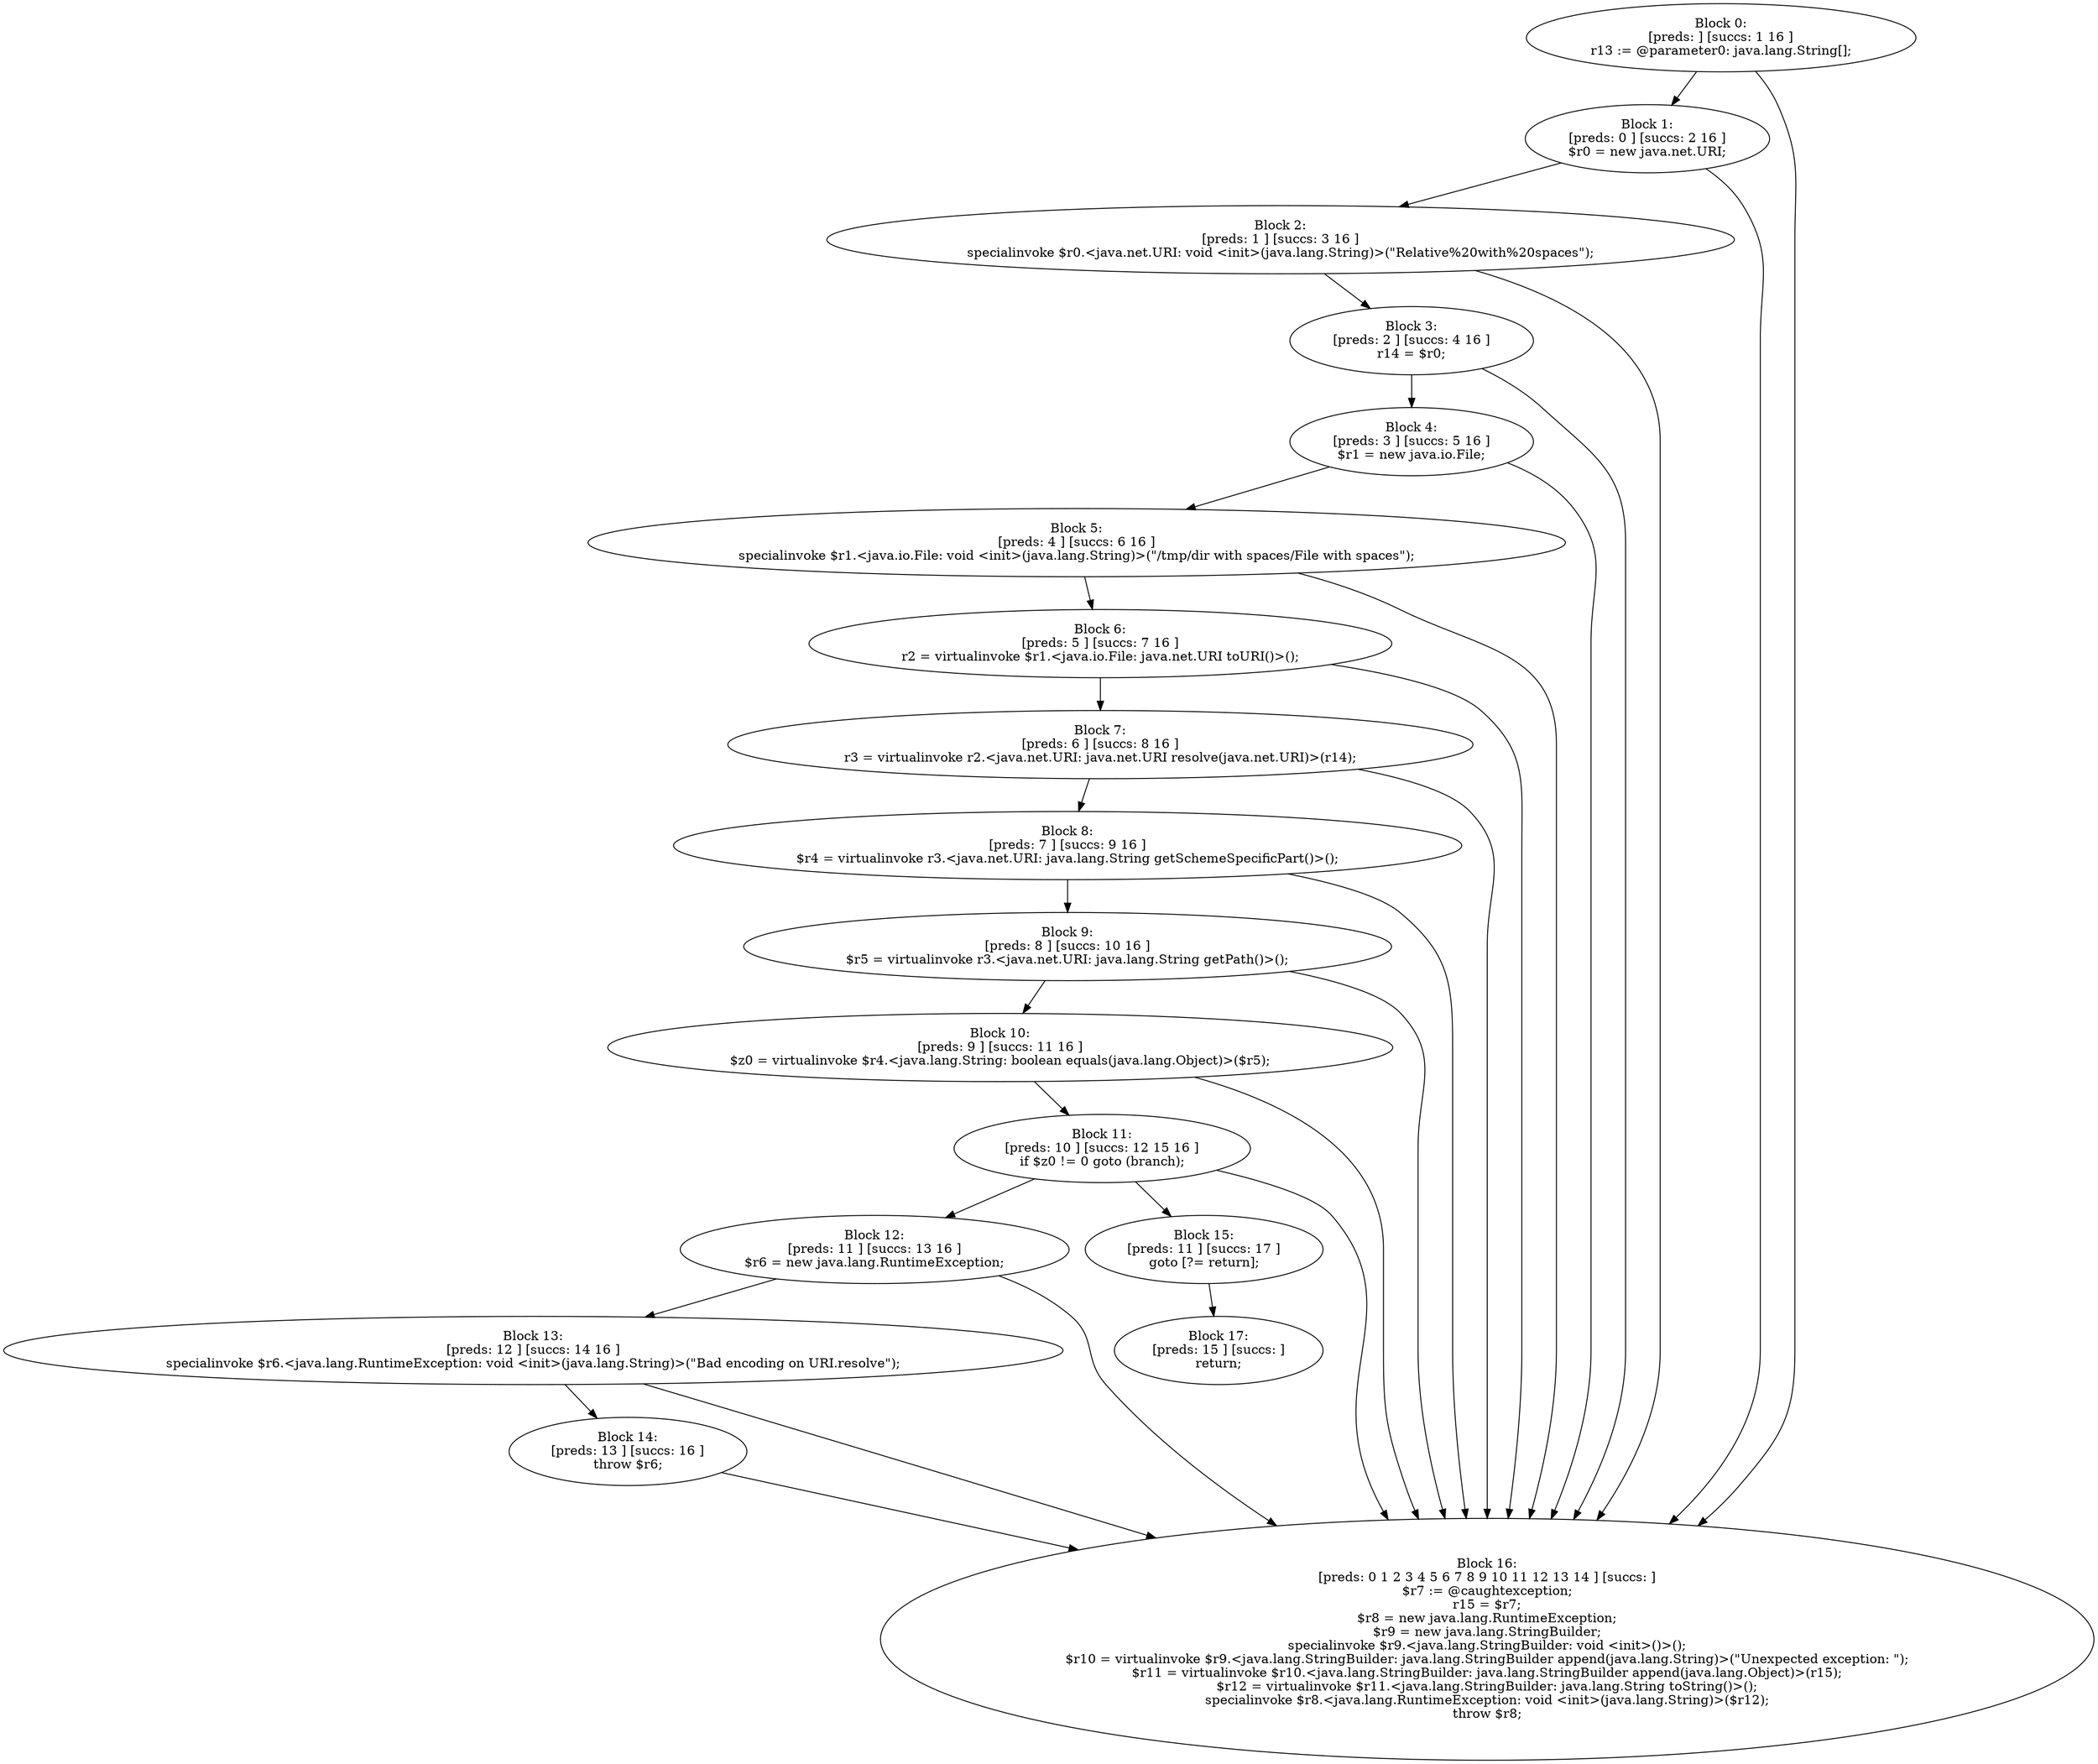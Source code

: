 digraph "unitGraph" {
    "Block 0:
[preds: ] [succs: 1 16 ]
r13 := @parameter0: java.lang.String[];
"
    "Block 1:
[preds: 0 ] [succs: 2 16 ]
$r0 = new java.net.URI;
"
    "Block 2:
[preds: 1 ] [succs: 3 16 ]
specialinvoke $r0.<java.net.URI: void <init>(java.lang.String)>(\"Relative%20with%20spaces\");
"
    "Block 3:
[preds: 2 ] [succs: 4 16 ]
r14 = $r0;
"
    "Block 4:
[preds: 3 ] [succs: 5 16 ]
$r1 = new java.io.File;
"
    "Block 5:
[preds: 4 ] [succs: 6 16 ]
specialinvoke $r1.<java.io.File: void <init>(java.lang.String)>(\"/tmp/dir with spaces/File with spaces\");
"
    "Block 6:
[preds: 5 ] [succs: 7 16 ]
r2 = virtualinvoke $r1.<java.io.File: java.net.URI toURI()>();
"
    "Block 7:
[preds: 6 ] [succs: 8 16 ]
r3 = virtualinvoke r2.<java.net.URI: java.net.URI resolve(java.net.URI)>(r14);
"
    "Block 8:
[preds: 7 ] [succs: 9 16 ]
$r4 = virtualinvoke r3.<java.net.URI: java.lang.String getSchemeSpecificPart()>();
"
    "Block 9:
[preds: 8 ] [succs: 10 16 ]
$r5 = virtualinvoke r3.<java.net.URI: java.lang.String getPath()>();
"
    "Block 10:
[preds: 9 ] [succs: 11 16 ]
$z0 = virtualinvoke $r4.<java.lang.String: boolean equals(java.lang.Object)>($r5);
"
    "Block 11:
[preds: 10 ] [succs: 12 15 16 ]
if $z0 != 0 goto (branch);
"
    "Block 12:
[preds: 11 ] [succs: 13 16 ]
$r6 = new java.lang.RuntimeException;
"
    "Block 13:
[preds: 12 ] [succs: 14 16 ]
specialinvoke $r6.<java.lang.RuntimeException: void <init>(java.lang.String)>(\"Bad encoding on URI.resolve\");
"
    "Block 14:
[preds: 13 ] [succs: 16 ]
throw $r6;
"
    "Block 15:
[preds: 11 ] [succs: 17 ]
goto [?= return];
"
    "Block 16:
[preds: 0 1 2 3 4 5 6 7 8 9 10 11 12 13 14 ] [succs: ]
$r7 := @caughtexception;
r15 = $r7;
$r8 = new java.lang.RuntimeException;
$r9 = new java.lang.StringBuilder;
specialinvoke $r9.<java.lang.StringBuilder: void <init>()>();
$r10 = virtualinvoke $r9.<java.lang.StringBuilder: java.lang.StringBuilder append(java.lang.String)>(\"Unexpected exception: \");
$r11 = virtualinvoke $r10.<java.lang.StringBuilder: java.lang.StringBuilder append(java.lang.Object)>(r15);
$r12 = virtualinvoke $r11.<java.lang.StringBuilder: java.lang.String toString()>();
specialinvoke $r8.<java.lang.RuntimeException: void <init>(java.lang.String)>($r12);
throw $r8;
"
    "Block 17:
[preds: 15 ] [succs: ]
return;
"
    "Block 0:
[preds: ] [succs: 1 16 ]
r13 := @parameter0: java.lang.String[];
"->"Block 1:
[preds: 0 ] [succs: 2 16 ]
$r0 = new java.net.URI;
";
    "Block 0:
[preds: ] [succs: 1 16 ]
r13 := @parameter0: java.lang.String[];
"->"Block 16:
[preds: 0 1 2 3 4 5 6 7 8 9 10 11 12 13 14 ] [succs: ]
$r7 := @caughtexception;
r15 = $r7;
$r8 = new java.lang.RuntimeException;
$r9 = new java.lang.StringBuilder;
specialinvoke $r9.<java.lang.StringBuilder: void <init>()>();
$r10 = virtualinvoke $r9.<java.lang.StringBuilder: java.lang.StringBuilder append(java.lang.String)>(\"Unexpected exception: \");
$r11 = virtualinvoke $r10.<java.lang.StringBuilder: java.lang.StringBuilder append(java.lang.Object)>(r15);
$r12 = virtualinvoke $r11.<java.lang.StringBuilder: java.lang.String toString()>();
specialinvoke $r8.<java.lang.RuntimeException: void <init>(java.lang.String)>($r12);
throw $r8;
";
    "Block 1:
[preds: 0 ] [succs: 2 16 ]
$r0 = new java.net.URI;
"->"Block 2:
[preds: 1 ] [succs: 3 16 ]
specialinvoke $r0.<java.net.URI: void <init>(java.lang.String)>(\"Relative%20with%20spaces\");
";
    "Block 1:
[preds: 0 ] [succs: 2 16 ]
$r0 = new java.net.URI;
"->"Block 16:
[preds: 0 1 2 3 4 5 6 7 8 9 10 11 12 13 14 ] [succs: ]
$r7 := @caughtexception;
r15 = $r7;
$r8 = new java.lang.RuntimeException;
$r9 = new java.lang.StringBuilder;
specialinvoke $r9.<java.lang.StringBuilder: void <init>()>();
$r10 = virtualinvoke $r9.<java.lang.StringBuilder: java.lang.StringBuilder append(java.lang.String)>(\"Unexpected exception: \");
$r11 = virtualinvoke $r10.<java.lang.StringBuilder: java.lang.StringBuilder append(java.lang.Object)>(r15);
$r12 = virtualinvoke $r11.<java.lang.StringBuilder: java.lang.String toString()>();
specialinvoke $r8.<java.lang.RuntimeException: void <init>(java.lang.String)>($r12);
throw $r8;
";
    "Block 2:
[preds: 1 ] [succs: 3 16 ]
specialinvoke $r0.<java.net.URI: void <init>(java.lang.String)>(\"Relative%20with%20spaces\");
"->"Block 3:
[preds: 2 ] [succs: 4 16 ]
r14 = $r0;
";
    "Block 2:
[preds: 1 ] [succs: 3 16 ]
specialinvoke $r0.<java.net.URI: void <init>(java.lang.String)>(\"Relative%20with%20spaces\");
"->"Block 16:
[preds: 0 1 2 3 4 5 6 7 8 9 10 11 12 13 14 ] [succs: ]
$r7 := @caughtexception;
r15 = $r7;
$r8 = new java.lang.RuntimeException;
$r9 = new java.lang.StringBuilder;
specialinvoke $r9.<java.lang.StringBuilder: void <init>()>();
$r10 = virtualinvoke $r9.<java.lang.StringBuilder: java.lang.StringBuilder append(java.lang.String)>(\"Unexpected exception: \");
$r11 = virtualinvoke $r10.<java.lang.StringBuilder: java.lang.StringBuilder append(java.lang.Object)>(r15);
$r12 = virtualinvoke $r11.<java.lang.StringBuilder: java.lang.String toString()>();
specialinvoke $r8.<java.lang.RuntimeException: void <init>(java.lang.String)>($r12);
throw $r8;
";
    "Block 3:
[preds: 2 ] [succs: 4 16 ]
r14 = $r0;
"->"Block 4:
[preds: 3 ] [succs: 5 16 ]
$r1 = new java.io.File;
";
    "Block 3:
[preds: 2 ] [succs: 4 16 ]
r14 = $r0;
"->"Block 16:
[preds: 0 1 2 3 4 5 6 7 8 9 10 11 12 13 14 ] [succs: ]
$r7 := @caughtexception;
r15 = $r7;
$r8 = new java.lang.RuntimeException;
$r9 = new java.lang.StringBuilder;
specialinvoke $r9.<java.lang.StringBuilder: void <init>()>();
$r10 = virtualinvoke $r9.<java.lang.StringBuilder: java.lang.StringBuilder append(java.lang.String)>(\"Unexpected exception: \");
$r11 = virtualinvoke $r10.<java.lang.StringBuilder: java.lang.StringBuilder append(java.lang.Object)>(r15);
$r12 = virtualinvoke $r11.<java.lang.StringBuilder: java.lang.String toString()>();
specialinvoke $r8.<java.lang.RuntimeException: void <init>(java.lang.String)>($r12);
throw $r8;
";
    "Block 4:
[preds: 3 ] [succs: 5 16 ]
$r1 = new java.io.File;
"->"Block 5:
[preds: 4 ] [succs: 6 16 ]
specialinvoke $r1.<java.io.File: void <init>(java.lang.String)>(\"/tmp/dir with spaces/File with spaces\");
";
    "Block 4:
[preds: 3 ] [succs: 5 16 ]
$r1 = new java.io.File;
"->"Block 16:
[preds: 0 1 2 3 4 5 6 7 8 9 10 11 12 13 14 ] [succs: ]
$r7 := @caughtexception;
r15 = $r7;
$r8 = new java.lang.RuntimeException;
$r9 = new java.lang.StringBuilder;
specialinvoke $r9.<java.lang.StringBuilder: void <init>()>();
$r10 = virtualinvoke $r9.<java.lang.StringBuilder: java.lang.StringBuilder append(java.lang.String)>(\"Unexpected exception: \");
$r11 = virtualinvoke $r10.<java.lang.StringBuilder: java.lang.StringBuilder append(java.lang.Object)>(r15);
$r12 = virtualinvoke $r11.<java.lang.StringBuilder: java.lang.String toString()>();
specialinvoke $r8.<java.lang.RuntimeException: void <init>(java.lang.String)>($r12);
throw $r8;
";
    "Block 5:
[preds: 4 ] [succs: 6 16 ]
specialinvoke $r1.<java.io.File: void <init>(java.lang.String)>(\"/tmp/dir with spaces/File with spaces\");
"->"Block 6:
[preds: 5 ] [succs: 7 16 ]
r2 = virtualinvoke $r1.<java.io.File: java.net.URI toURI()>();
";
    "Block 5:
[preds: 4 ] [succs: 6 16 ]
specialinvoke $r1.<java.io.File: void <init>(java.lang.String)>(\"/tmp/dir with spaces/File with spaces\");
"->"Block 16:
[preds: 0 1 2 3 4 5 6 7 8 9 10 11 12 13 14 ] [succs: ]
$r7 := @caughtexception;
r15 = $r7;
$r8 = new java.lang.RuntimeException;
$r9 = new java.lang.StringBuilder;
specialinvoke $r9.<java.lang.StringBuilder: void <init>()>();
$r10 = virtualinvoke $r9.<java.lang.StringBuilder: java.lang.StringBuilder append(java.lang.String)>(\"Unexpected exception: \");
$r11 = virtualinvoke $r10.<java.lang.StringBuilder: java.lang.StringBuilder append(java.lang.Object)>(r15);
$r12 = virtualinvoke $r11.<java.lang.StringBuilder: java.lang.String toString()>();
specialinvoke $r8.<java.lang.RuntimeException: void <init>(java.lang.String)>($r12);
throw $r8;
";
    "Block 6:
[preds: 5 ] [succs: 7 16 ]
r2 = virtualinvoke $r1.<java.io.File: java.net.URI toURI()>();
"->"Block 7:
[preds: 6 ] [succs: 8 16 ]
r3 = virtualinvoke r2.<java.net.URI: java.net.URI resolve(java.net.URI)>(r14);
";
    "Block 6:
[preds: 5 ] [succs: 7 16 ]
r2 = virtualinvoke $r1.<java.io.File: java.net.URI toURI()>();
"->"Block 16:
[preds: 0 1 2 3 4 5 6 7 8 9 10 11 12 13 14 ] [succs: ]
$r7 := @caughtexception;
r15 = $r7;
$r8 = new java.lang.RuntimeException;
$r9 = new java.lang.StringBuilder;
specialinvoke $r9.<java.lang.StringBuilder: void <init>()>();
$r10 = virtualinvoke $r9.<java.lang.StringBuilder: java.lang.StringBuilder append(java.lang.String)>(\"Unexpected exception: \");
$r11 = virtualinvoke $r10.<java.lang.StringBuilder: java.lang.StringBuilder append(java.lang.Object)>(r15);
$r12 = virtualinvoke $r11.<java.lang.StringBuilder: java.lang.String toString()>();
specialinvoke $r8.<java.lang.RuntimeException: void <init>(java.lang.String)>($r12);
throw $r8;
";
    "Block 7:
[preds: 6 ] [succs: 8 16 ]
r3 = virtualinvoke r2.<java.net.URI: java.net.URI resolve(java.net.URI)>(r14);
"->"Block 8:
[preds: 7 ] [succs: 9 16 ]
$r4 = virtualinvoke r3.<java.net.URI: java.lang.String getSchemeSpecificPart()>();
";
    "Block 7:
[preds: 6 ] [succs: 8 16 ]
r3 = virtualinvoke r2.<java.net.URI: java.net.URI resolve(java.net.URI)>(r14);
"->"Block 16:
[preds: 0 1 2 3 4 5 6 7 8 9 10 11 12 13 14 ] [succs: ]
$r7 := @caughtexception;
r15 = $r7;
$r8 = new java.lang.RuntimeException;
$r9 = new java.lang.StringBuilder;
specialinvoke $r9.<java.lang.StringBuilder: void <init>()>();
$r10 = virtualinvoke $r9.<java.lang.StringBuilder: java.lang.StringBuilder append(java.lang.String)>(\"Unexpected exception: \");
$r11 = virtualinvoke $r10.<java.lang.StringBuilder: java.lang.StringBuilder append(java.lang.Object)>(r15);
$r12 = virtualinvoke $r11.<java.lang.StringBuilder: java.lang.String toString()>();
specialinvoke $r8.<java.lang.RuntimeException: void <init>(java.lang.String)>($r12);
throw $r8;
";
    "Block 8:
[preds: 7 ] [succs: 9 16 ]
$r4 = virtualinvoke r3.<java.net.URI: java.lang.String getSchemeSpecificPart()>();
"->"Block 9:
[preds: 8 ] [succs: 10 16 ]
$r5 = virtualinvoke r3.<java.net.URI: java.lang.String getPath()>();
";
    "Block 8:
[preds: 7 ] [succs: 9 16 ]
$r4 = virtualinvoke r3.<java.net.URI: java.lang.String getSchemeSpecificPart()>();
"->"Block 16:
[preds: 0 1 2 3 4 5 6 7 8 9 10 11 12 13 14 ] [succs: ]
$r7 := @caughtexception;
r15 = $r7;
$r8 = new java.lang.RuntimeException;
$r9 = new java.lang.StringBuilder;
specialinvoke $r9.<java.lang.StringBuilder: void <init>()>();
$r10 = virtualinvoke $r9.<java.lang.StringBuilder: java.lang.StringBuilder append(java.lang.String)>(\"Unexpected exception: \");
$r11 = virtualinvoke $r10.<java.lang.StringBuilder: java.lang.StringBuilder append(java.lang.Object)>(r15);
$r12 = virtualinvoke $r11.<java.lang.StringBuilder: java.lang.String toString()>();
specialinvoke $r8.<java.lang.RuntimeException: void <init>(java.lang.String)>($r12);
throw $r8;
";
    "Block 9:
[preds: 8 ] [succs: 10 16 ]
$r5 = virtualinvoke r3.<java.net.URI: java.lang.String getPath()>();
"->"Block 10:
[preds: 9 ] [succs: 11 16 ]
$z0 = virtualinvoke $r4.<java.lang.String: boolean equals(java.lang.Object)>($r5);
";
    "Block 9:
[preds: 8 ] [succs: 10 16 ]
$r5 = virtualinvoke r3.<java.net.URI: java.lang.String getPath()>();
"->"Block 16:
[preds: 0 1 2 3 4 5 6 7 8 9 10 11 12 13 14 ] [succs: ]
$r7 := @caughtexception;
r15 = $r7;
$r8 = new java.lang.RuntimeException;
$r9 = new java.lang.StringBuilder;
specialinvoke $r9.<java.lang.StringBuilder: void <init>()>();
$r10 = virtualinvoke $r9.<java.lang.StringBuilder: java.lang.StringBuilder append(java.lang.String)>(\"Unexpected exception: \");
$r11 = virtualinvoke $r10.<java.lang.StringBuilder: java.lang.StringBuilder append(java.lang.Object)>(r15);
$r12 = virtualinvoke $r11.<java.lang.StringBuilder: java.lang.String toString()>();
specialinvoke $r8.<java.lang.RuntimeException: void <init>(java.lang.String)>($r12);
throw $r8;
";
    "Block 10:
[preds: 9 ] [succs: 11 16 ]
$z0 = virtualinvoke $r4.<java.lang.String: boolean equals(java.lang.Object)>($r5);
"->"Block 11:
[preds: 10 ] [succs: 12 15 16 ]
if $z0 != 0 goto (branch);
";
    "Block 10:
[preds: 9 ] [succs: 11 16 ]
$z0 = virtualinvoke $r4.<java.lang.String: boolean equals(java.lang.Object)>($r5);
"->"Block 16:
[preds: 0 1 2 3 4 5 6 7 8 9 10 11 12 13 14 ] [succs: ]
$r7 := @caughtexception;
r15 = $r7;
$r8 = new java.lang.RuntimeException;
$r9 = new java.lang.StringBuilder;
specialinvoke $r9.<java.lang.StringBuilder: void <init>()>();
$r10 = virtualinvoke $r9.<java.lang.StringBuilder: java.lang.StringBuilder append(java.lang.String)>(\"Unexpected exception: \");
$r11 = virtualinvoke $r10.<java.lang.StringBuilder: java.lang.StringBuilder append(java.lang.Object)>(r15);
$r12 = virtualinvoke $r11.<java.lang.StringBuilder: java.lang.String toString()>();
specialinvoke $r8.<java.lang.RuntimeException: void <init>(java.lang.String)>($r12);
throw $r8;
";
    "Block 11:
[preds: 10 ] [succs: 12 15 16 ]
if $z0 != 0 goto (branch);
"->"Block 12:
[preds: 11 ] [succs: 13 16 ]
$r6 = new java.lang.RuntimeException;
";
    "Block 11:
[preds: 10 ] [succs: 12 15 16 ]
if $z0 != 0 goto (branch);
"->"Block 15:
[preds: 11 ] [succs: 17 ]
goto [?= return];
";
    "Block 11:
[preds: 10 ] [succs: 12 15 16 ]
if $z0 != 0 goto (branch);
"->"Block 16:
[preds: 0 1 2 3 4 5 6 7 8 9 10 11 12 13 14 ] [succs: ]
$r7 := @caughtexception;
r15 = $r7;
$r8 = new java.lang.RuntimeException;
$r9 = new java.lang.StringBuilder;
specialinvoke $r9.<java.lang.StringBuilder: void <init>()>();
$r10 = virtualinvoke $r9.<java.lang.StringBuilder: java.lang.StringBuilder append(java.lang.String)>(\"Unexpected exception: \");
$r11 = virtualinvoke $r10.<java.lang.StringBuilder: java.lang.StringBuilder append(java.lang.Object)>(r15);
$r12 = virtualinvoke $r11.<java.lang.StringBuilder: java.lang.String toString()>();
specialinvoke $r8.<java.lang.RuntimeException: void <init>(java.lang.String)>($r12);
throw $r8;
";
    "Block 12:
[preds: 11 ] [succs: 13 16 ]
$r6 = new java.lang.RuntimeException;
"->"Block 13:
[preds: 12 ] [succs: 14 16 ]
specialinvoke $r6.<java.lang.RuntimeException: void <init>(java.lang.String)>(\"Bad encoding on URI.resolve\");
";
    "Block 12:
[preds: 11 ] [succs: 13 16 ]
$r6 = new java.lang.RuntimeException;
"->"Block 16:
[preds: 0 1 2 3 4 5 6 7 8 9 10 11 12 13 14 ] [succs: ]
$r7 := @caughtexception;
r15 = $r7;
$r8 = new java.lang.RuntimeException;
$r9 = new java.lang.StringBuilder;
specialinvoke $r9.<java.lang.StringBuilder: void <init>()>();
$r10 = virtualinvoke $r9.<java.lang.StringBuilder: java.lang.StringBuilder append(java.lang.String)>(\"Unexpected exception: \");
$r11 = virtualinvoke $r10.<java.lang.StringBuilder: java.lang.StringBuilder append(java.lang.Object)>(r15);
$r12 = virtualinvoke $r11.<java.lang.StringBuilder: java.lang.String toString()>();
specialinvoke $r8.<java.lang.RuntimeException: void <init>(java.lang.String)>($r12);
throw $r8;
";
    "Block 13:
[preds: 12 ] [succs: 14 16 ]
specialinvoke $r6.<java.lang.RuntimeException: void <init>(java.lang.String)>(\"Bad encoding on URI.resolve\");
"->"Block 14:
[preds: 13 ] [succs: 16 ]
throw $r6;
";
    "Block 13:
[preds: 12 ] [succs: 14 16 ]
specialinvoke $r6.<java.lang.RuntimeException: void <init>(java.lang.String)>(\"Bad encoding on URI.resolve\");
"->"Block 16:
[preds: 0 1 2 3 4 5 6 7 8 9 10 11 12 13 14 ] [succs: ]
$r7 := @caughtexception;
r15 = $r7;
$r8 = new java.lang.RuntimeException;
$r9 = new java.lang.StringBuilder;
specialinvoke $r9.<java.lang.StringBuilder: void <init>()>();
$r10 = virtualinvoke $r9.<java.lang.StringBuilder: java.lang.StringBuilder append(java.lang.String)>(\"Unexpected exception: \");
$r11 = virtualinvoke $r10.<java.lang.StringBuilder: java.lang.StringBuilder append(java.lang.Object)>(r15);
$r12 = virtualinvoke $r11.<java.lang.StringBuilder: java.lang.String toString()>();
specialinvoke $r8.<java.lang.RuntimeException: void <init>(java.lang.String)>($r12);
throw $r8;
";
    "Block 14:
[preds: 13 ] [succs: 16 ]
throw $r6;
"->"Block 16:
[preds: 0 1 2 3 4 5 6 7 8 9 10 11 12 13 14 ] [succs: ]
$r7 := @caughtexception;
r15 = $r7;
$r8 = new java.lang.RuntimeException;
$r9 = new java.lang.StringBuilder;
specialinvoke $r9.<java.lang.StringBuilder: void <init>()>();
$r10 = virtualinvoke $r9.<java.lang.StringBuilder: java.lang.StringBuilder append(java.lang.String)>(\"Unexpected exception: \");
$r11 = virtualinvoke $r10.<java.lang.StringBuilder: java.lang.StringBuilder append(java.lang.Object)>(r15);
$r12 = virtualinvoke $r11.<java.lang.StringBuilder: java.lang.String toString()>();
specialinvoke $r8.<java.lang.RuntimeException: void <init>(java.lang.String)>($r12);
throw $r8;
";
    "Block 15:
[preds: 11 ] [succs: 17 ]
goto [?= return];
"->"Block 17:
[preds: 15 ] [succs: ]
return;
";
}
